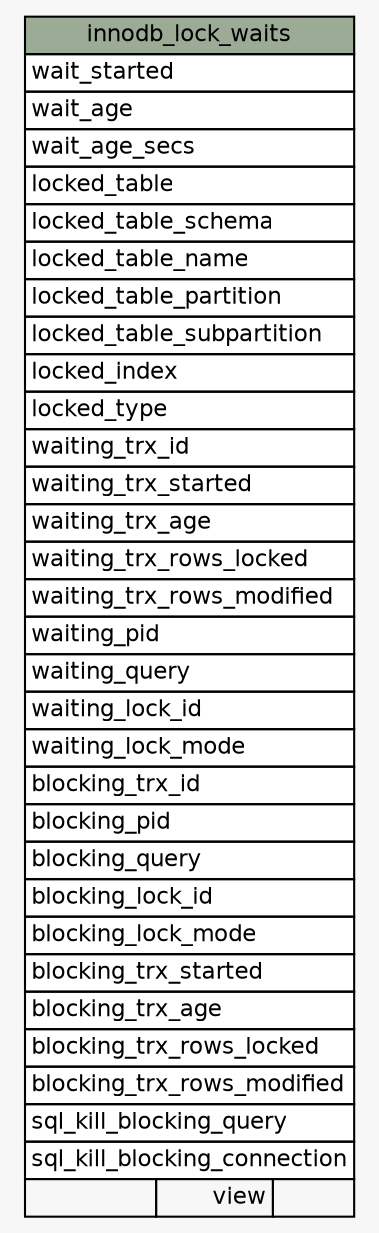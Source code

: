 // dot 2.44.1 on Linux 5.5.13-arch2-1
// SchemaSpy rev 590
digraph "innodb_lock_waits" {
  graph [
    rankdir="RL"
    bgcolor="#f7f7f7"
    nodesep="0.18"
    ranksep="0.46"
    fontname="Helvetica"
    fontsize="11"
  ];
  node [
    fontname="Helvetica"
    fontsize="11"
    shape="plaintext"
  ];
  edge [
    arrowsize="0.8"
  ];
  "innodb_lock_waits" [
    label=<
    <TABLE BORDER="0" CELLBORDER="1" CELLSPACING="0" BGCOLOR="#ffffff">
      <TR><TD COLSPAN="3" BGCOLOR="#9bab96" ALIGN="CENTER">innodb_lock_waits</TD></TR>
      <TR><TD PORT="wait_started" COLSPAN="3" ALIGN="LEFT">wait_started</TD></TR>
      <TR><TD PORT="wait_age" COLSPAN="3" ALIGN="LEFT">wait_age</TD></TR>
      <TR><TD PORT="wait_age_secs" COLSPAN="3" ALIGN="LEFT">wait_age_secs</TD></TR>
      <TR><TD PORT="locked_table" COLSPAN="3" ALIGN="LEFT">locked_table</TD></TR>
      <TR><TD PORT="locked_table_schema" COLSPAN="3" ALIGN="LEFT">locked_table_schema</TD></TR>
      <TR><TD PORT="locked_table_name" COLSPAN="3" ALIGN="LEFT">locked_table_name</TD></TR>
      <TR><TD PORT="locked_table_partition" COLSPAN="3" ALIGN="LEFT">locked_table_partition</TD></TR>
      <TR><TD PORT="locked_table_subpartition" COLSPAN="3" ALIGN="LEFT">locked_table_subpartition</TD></TR>
      <TR><TD PORT="locked_index" COLSPAN="3" ALIGN="LEFT">locked_index</TD></TR>
      <TR><TD PORT="locked_type" COLSPAN="3" ALIGN="LEFT">locked_type</TD></TR>
      <TR><TD PORT="waiting_trx_id" COLSPAN="3" ALIGN="LEFT">waiting_trx_id</TD></TR>
      <TR><TD PORT="waiting_trx_started" COLSPAN="3" ALIGN="LEFT">waiting_trx_started</TD></TR>
      <TR><TD PORT="waiting_trx_age" COLSPAN="3" ALIGN="LEFT">waiting_trx_age</TD></TR>
      <TR><TD PORT="waiting_trx_rows_locked" COLSPAN="3" ALIGN="LEFT">waiting_trx_rows_locked</TD></TR>
      <TR><TD PORT="waiting_trx_rows_modified" COLSPAN="3" ALIGN="LEFT">waiting_trx_rows_modified</TD></TR>
      <TR><TD PORT="waiting_pid" COLSPAN="3" ALIGN="LEFT">waiting_pid</TD></TR>
      <TR><TD PORT="waiting_query" COLSPAN="3" ALIGN="LEFT">waiting_query</TD></TR>
      <TR><TD PORT="waiting_lock_id" COLSPAN="3" ALIGN="LEFT">waiting_lock_id</TD></TR>
      <TR><TD PORT="waiting_lock_mode" COLSPAN="3" ALIGN="LEFT">waiting_lock_mode</TD></TR>
      <TR><TD PORT="blocking_trx_id" COLSPAN="3" ALIGN="LEFT">blocking_trx_id</TD></TR>
      <TR><TD PORT="blocking_pid" COLSPAN="3" ALIGN="LEFT">blocking_pid</TD></TR>
      <TR><TD PORT="blocking_query" COLSPAN="3" ALIGN="LEFT">blocking_query</TD></TR>
      <TR><TD PORT="blocking_lock_id" COLSPAN="3" ALIGN="LEFT">blocking_lock_id</TD></TR>
      <TR><TD PORT="blocking_lock_mode" COLSPAN="3" ALIGN="LEFT">blocking_lock_mode</TD></TR>
      <TR><TD PORT="blocking_trx_started" COLSPAN="3" ALIGN="LEFT">blocking_trx_started</TD></TR>
      <TR><TD PORT="blocking_trx_age" COLSPAN="3" ALIGN="LEFT">blocking_trx_age</TD></TR>
      <TR><TD PORT="blocking_trx_rows_locked" COLSPAN="3" ALIGN="LEFT">blocking_trx_rows_locked</TD></TR>
      <TR><TD PORT="blocking_trx_rows_modified" COLSPAN="3" ALIGN="LEFT">blocking_trx_rows_modified</TD></TR>
      <TR><TD PORT="sql_kill_blocking_query" COLSPAN="3" ALIGN="LEFT">sql_kill_blocking_query</TD></TR>
      <TR><TD PORT="sql_kill_blocking_connection" COLSPAN="3" ALIGN="LEFT">sql_kill_blocking_connection</TD></TR>
      <TR><TD ALIGN="LEFT" BGCOLOR="#f7f7f7">  </TD><TD ALIGN="RIGHT" BGCOLOR="#f7f7f7">view</TD><TD ALIGN="RIGHT" BGCOLOR="#f7f7f7">  </TD></TR>
    </TABLE>>
    URL="tables/innodb_lock_waits.html"
    tooltip="innodb_lock_waits"
  ];
}
